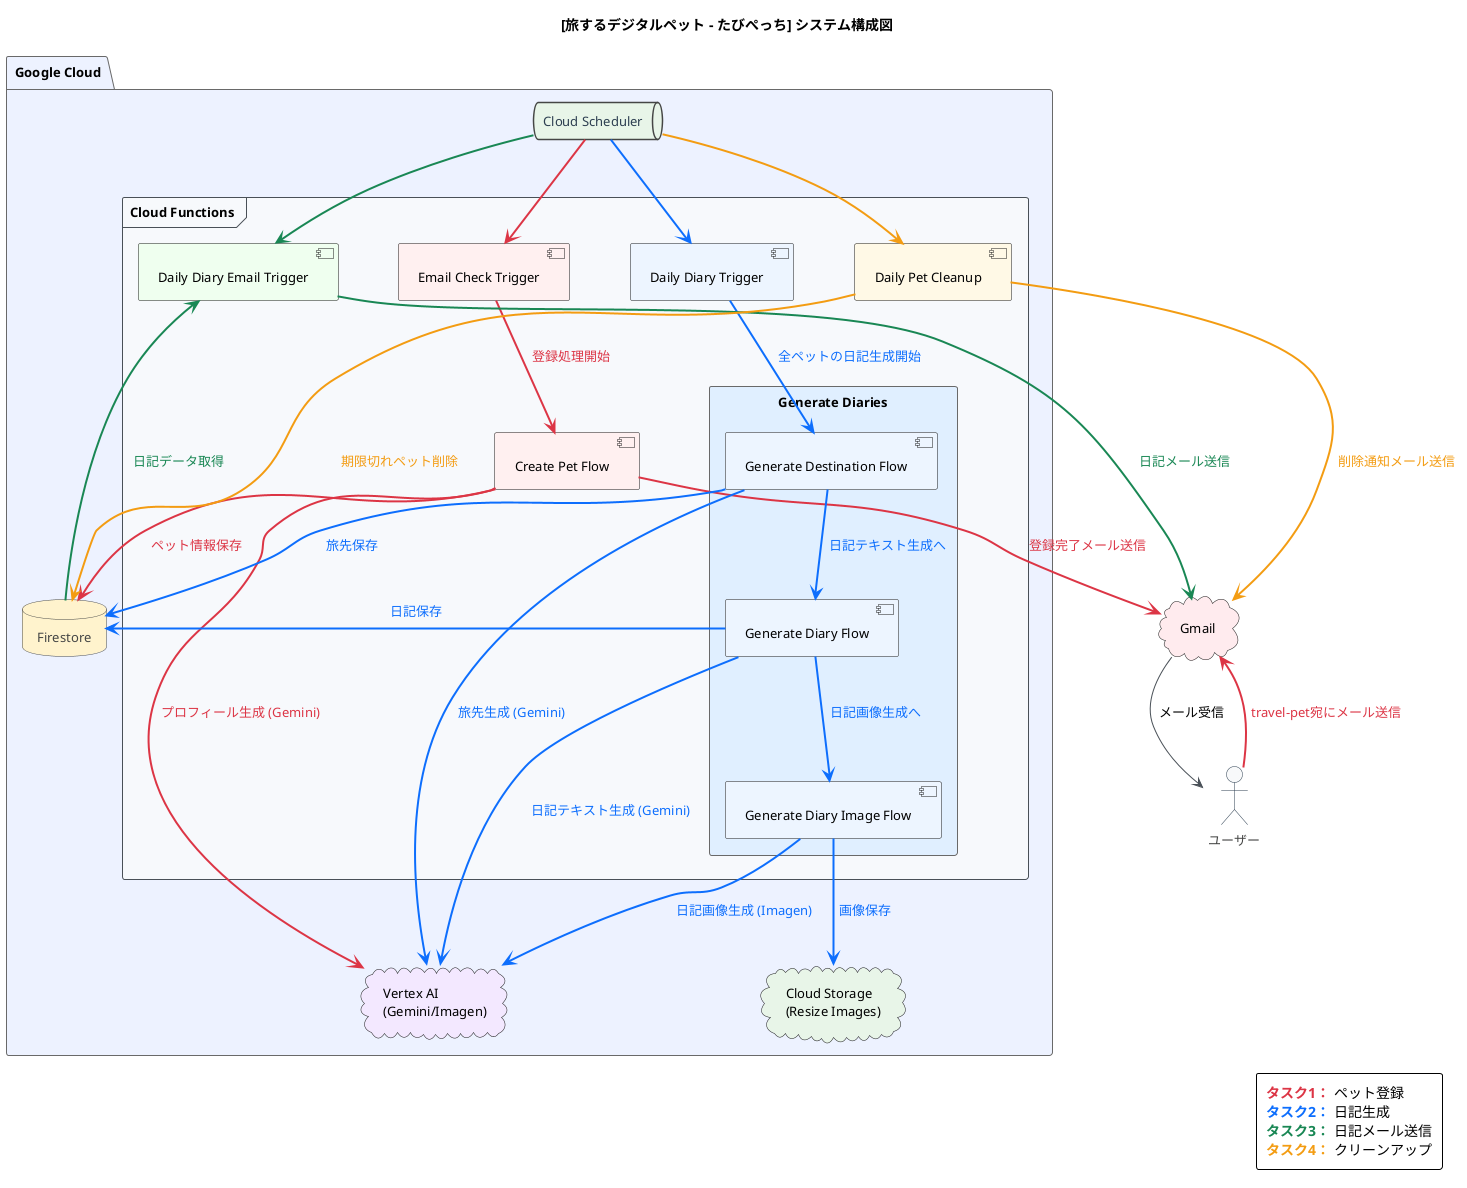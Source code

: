 @startuml
'=== 全体設定 ===
title [旅するデジタルペット – たびぺっち] システム構成図
!theme vibrant
top to bottom direction
skinparam {
    DefaultFontName "Yu Gothic UI"
    DefaultFontSize 13
    padding 5
    Nodesep 60
    Ranksep 80
    shadowing false
    roundCorner 5
    actorBorderColor #2C3E50
    actorBackgroundColor #F8F9FA
    databaseBackgroundColor #FFF3CD
    cloudBackgroundColor #E3F2FD
    queueBackgroundColor #E8F5E8
    queueFontColor #2C3E50
    frame {
      BorderColor #495057
      BackgroundColor #FAFBFC
    }
    arrow {
      Color #495057
    }
}

'=== コンポーネント定義 ===
actor "ユーザー" as User
cloud "Gmail" as Gmail #FFEBEE

package "Google Cloud" #EDF2FF {
    queue "Cloud Scheduler" as CloudScheduler
    database "Firestore" as Firestore
    cloud "Cloud Storage\n(Resize Images)" as CloudStorage #E8F5E8
    cloud "Vertex AI\n(Gemini/Imagen)" as VertexAI #F3E8FF

    frame "Cloud Functions" #F7F9FC {
        [Email Check Trigger] as EmailCheck #FFF0F0
        [Create Pet Flow] as CreatePet #FFF0F0
        [Daily Diary Trigger] as DiaryTrigger #EDF5FF

        rectangle "Generate Diaries" #E0EFFF {
            [Generate Destination Flow] as GenerateDestination #EDF5FF
            [Generate Diary Flow]       as GenerateDiary #EDF5FF
            [Generate Diary Image Flow] as GenerateDiaryImage #EDF5FF
        }

        [Daily Diary Email Trigger] as DiaryEmail #EFFFEF
        [Daily Pet Cleanup]        as Cleanup #FFF9E6
    }
}

'=== フロー定義 ===
User -[#DC3545,bold]-> Gmail : <color:#DC3545>travel-pet宛にメール送信</color>
CloudScheduler -[#DC3545,bold]-> EmailCheck
EmailCheck -[#DC3545,bold]-> CreatePet : <color:#DC3545>登録処理開始</color>
CreatePet -[#DC3545,bold]-> VertexAI : <color:#DC3545>プロフィール生成 (Gemini)</color>
CreatePet -[#DC3545,bold]-> Firestore : <color:#DC3545>ペット情報保存</color>
CreatePet -[#DC3545,bold]-> Gmail : <color:#DC3545>登録完了メール送信</color>

CloudScheduler -[#0D6EFD,bold]-> DiaryTrigger
DiaryTrigger -[#0D6EFD,bold]-> GenerateDestination : <color:#0D6EFD>全ペットの日記生成開始</color>
GenerateDestination -[#0D6EFD,bold]-> VertexAI : <color:#0D6EFD>旅先生成 (Gemini)</color>
GenerateDestination -[#0D6EFD,bold]-> Firestore : <color:#0D6EFD>旅先保存</color>
GenerateDestination -[#0D6EFD,bold]-> GenerateDiary : <color:#0D6EFD>日記テキスト生成へ</color>
GenerateDiary -[#0D6EFD,bold]-> VertexAI : <color:#0D6EFD>日記テキスト生成 (Gemini)</color>
GenerateDiary -[#0D6EFD,bold]-> Firestore : <color:#0D6EFD>日記保存</color>
GenerateDiary -[#0D6EFD,bold]-> GenerateDiaryImage : <color:#0D6EFD>日記画像生成へ</color>
GenerateDiaryImage -[#0D6EFD,bold]-> VertexAI : <color:#0D6EFD>日記画像生成 (Imagen)</color>
GenerateDiaryImage -[#0D6EFD,bold]-> CloudStorage : <color:#0D6EFD>画像保存</color>

CloudScheduler -[#198754,bold]-> DiaryEmail
Firestore -[#198754,bold]-> DiaryEmail : <color:#198754>日記データ取得</color>
DiaryEmail -[#198754,bold]-> Gmail : <color:#198754>日記メール送信</color>

CloudScheduler -[#F39C12,bold]-> Cleanup
Cleanup -[#F39C12,bold]-> Firestore : <color:#F39C12>期限切れペット削除</color>
Cleanup -[#F39C12,bold]-> Gmail : <color:#F39C12>削除通知メール送信</color>

Gmail -> User : メール受信

legend right
  <font color=#DC3545><b>タスク1：</b></font> ペット登録
  <font color=#0D6EFD><b>タスク2：</b></font> 日記生成
  <font color=#198754><b>タスク3：</b></font> 日記メール送信
  <font color=#F39C12><b>タスク4：</b></font> クリーンアップ
endlegend
@enduml
